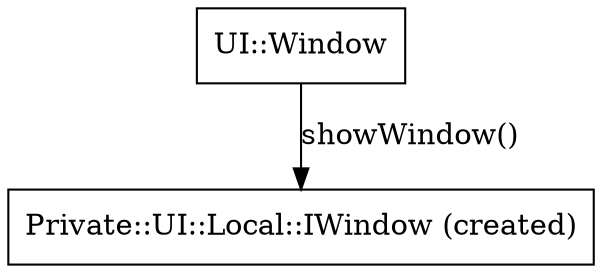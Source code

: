 
digraph "Yuni UI Process Flow : window creation"
{
	"UI::Window"[shape=box]
	"Private::UI::Local::IWindow (created)"[shape=box]

	"UI::Window" -> "Private::UI::Local::IWindow (created)" [label="showWindow()"]
}

digraph "Yuni UI Process Flow : window refresh information"
{
	"UI::Window"[shape=box]
	"Private::UI::Local::IWindow"[shape=box]

	"Private::UI::Local::IWindow" -> "UI::Window" [label="getInfo() [1]"]
	"UI::Window" -> "Private::UI::Local::IWindow" [label="sendInfo(...) [2]"]
}

digraph "Yuni UI Process Flow : window modification messages"
{
	"UI::Window"[shape=box]
	"Private::UI::Local::IWindow"[shape=box]

	"UI::Window" -> "Private::UI::Local::IWindow" [label="resize(float,float)"]
	"UI::Window" -> "Private::UI::Local::IWindow" [label="fullScreen(bool)"]
	"UI::Window" -> "Private::UI::Local::IWindow" [label="..."]
}
